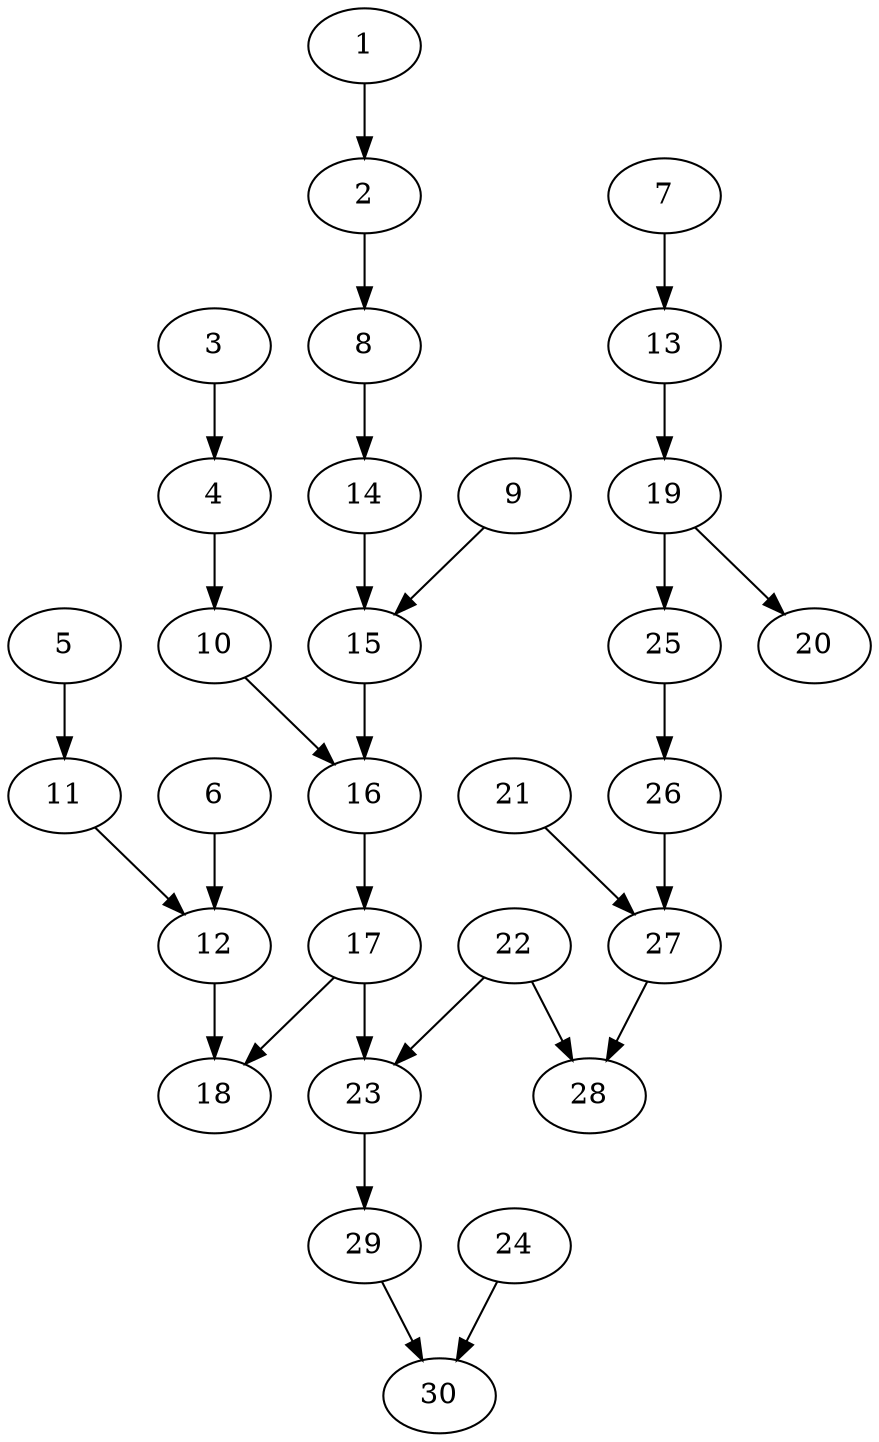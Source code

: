 digraph sample {
1 -> 2[color="black"];
2 -> 8[color="black"];
3 -> 4[color="black"];
4 -> 10[color="black"];
5 -> 11[color="black"];
6 -> 12[color="black"];
7 -> 13[color="black"];
8 -> 14[color="black"];
9 -> 15[color="black"];
10 -> 16[color="black"];
11 -> 12[color="black"];
12 -> 18[color="black"];
13 -> 19[color="black"];
14 -> 15[color="black"];
15 -> 16[color="black"];
16 -> 17[color="black"];
17 -> 23[color="black"];
17 -> 18[color="black"];
19 -> 25[color="black"];
19 -> 20[color="black"];
21 -> 27[color="black"];
22 -> 28[color="black"];
22 -> 23[color="black"];
23 -> 29[color="black"];
24 -> 30[color="black"];
25 -> 26[color="black"];
26 -> 27[color="black"];
27 -> 28[color="black"];
29 -> 30[color="black"];
}
